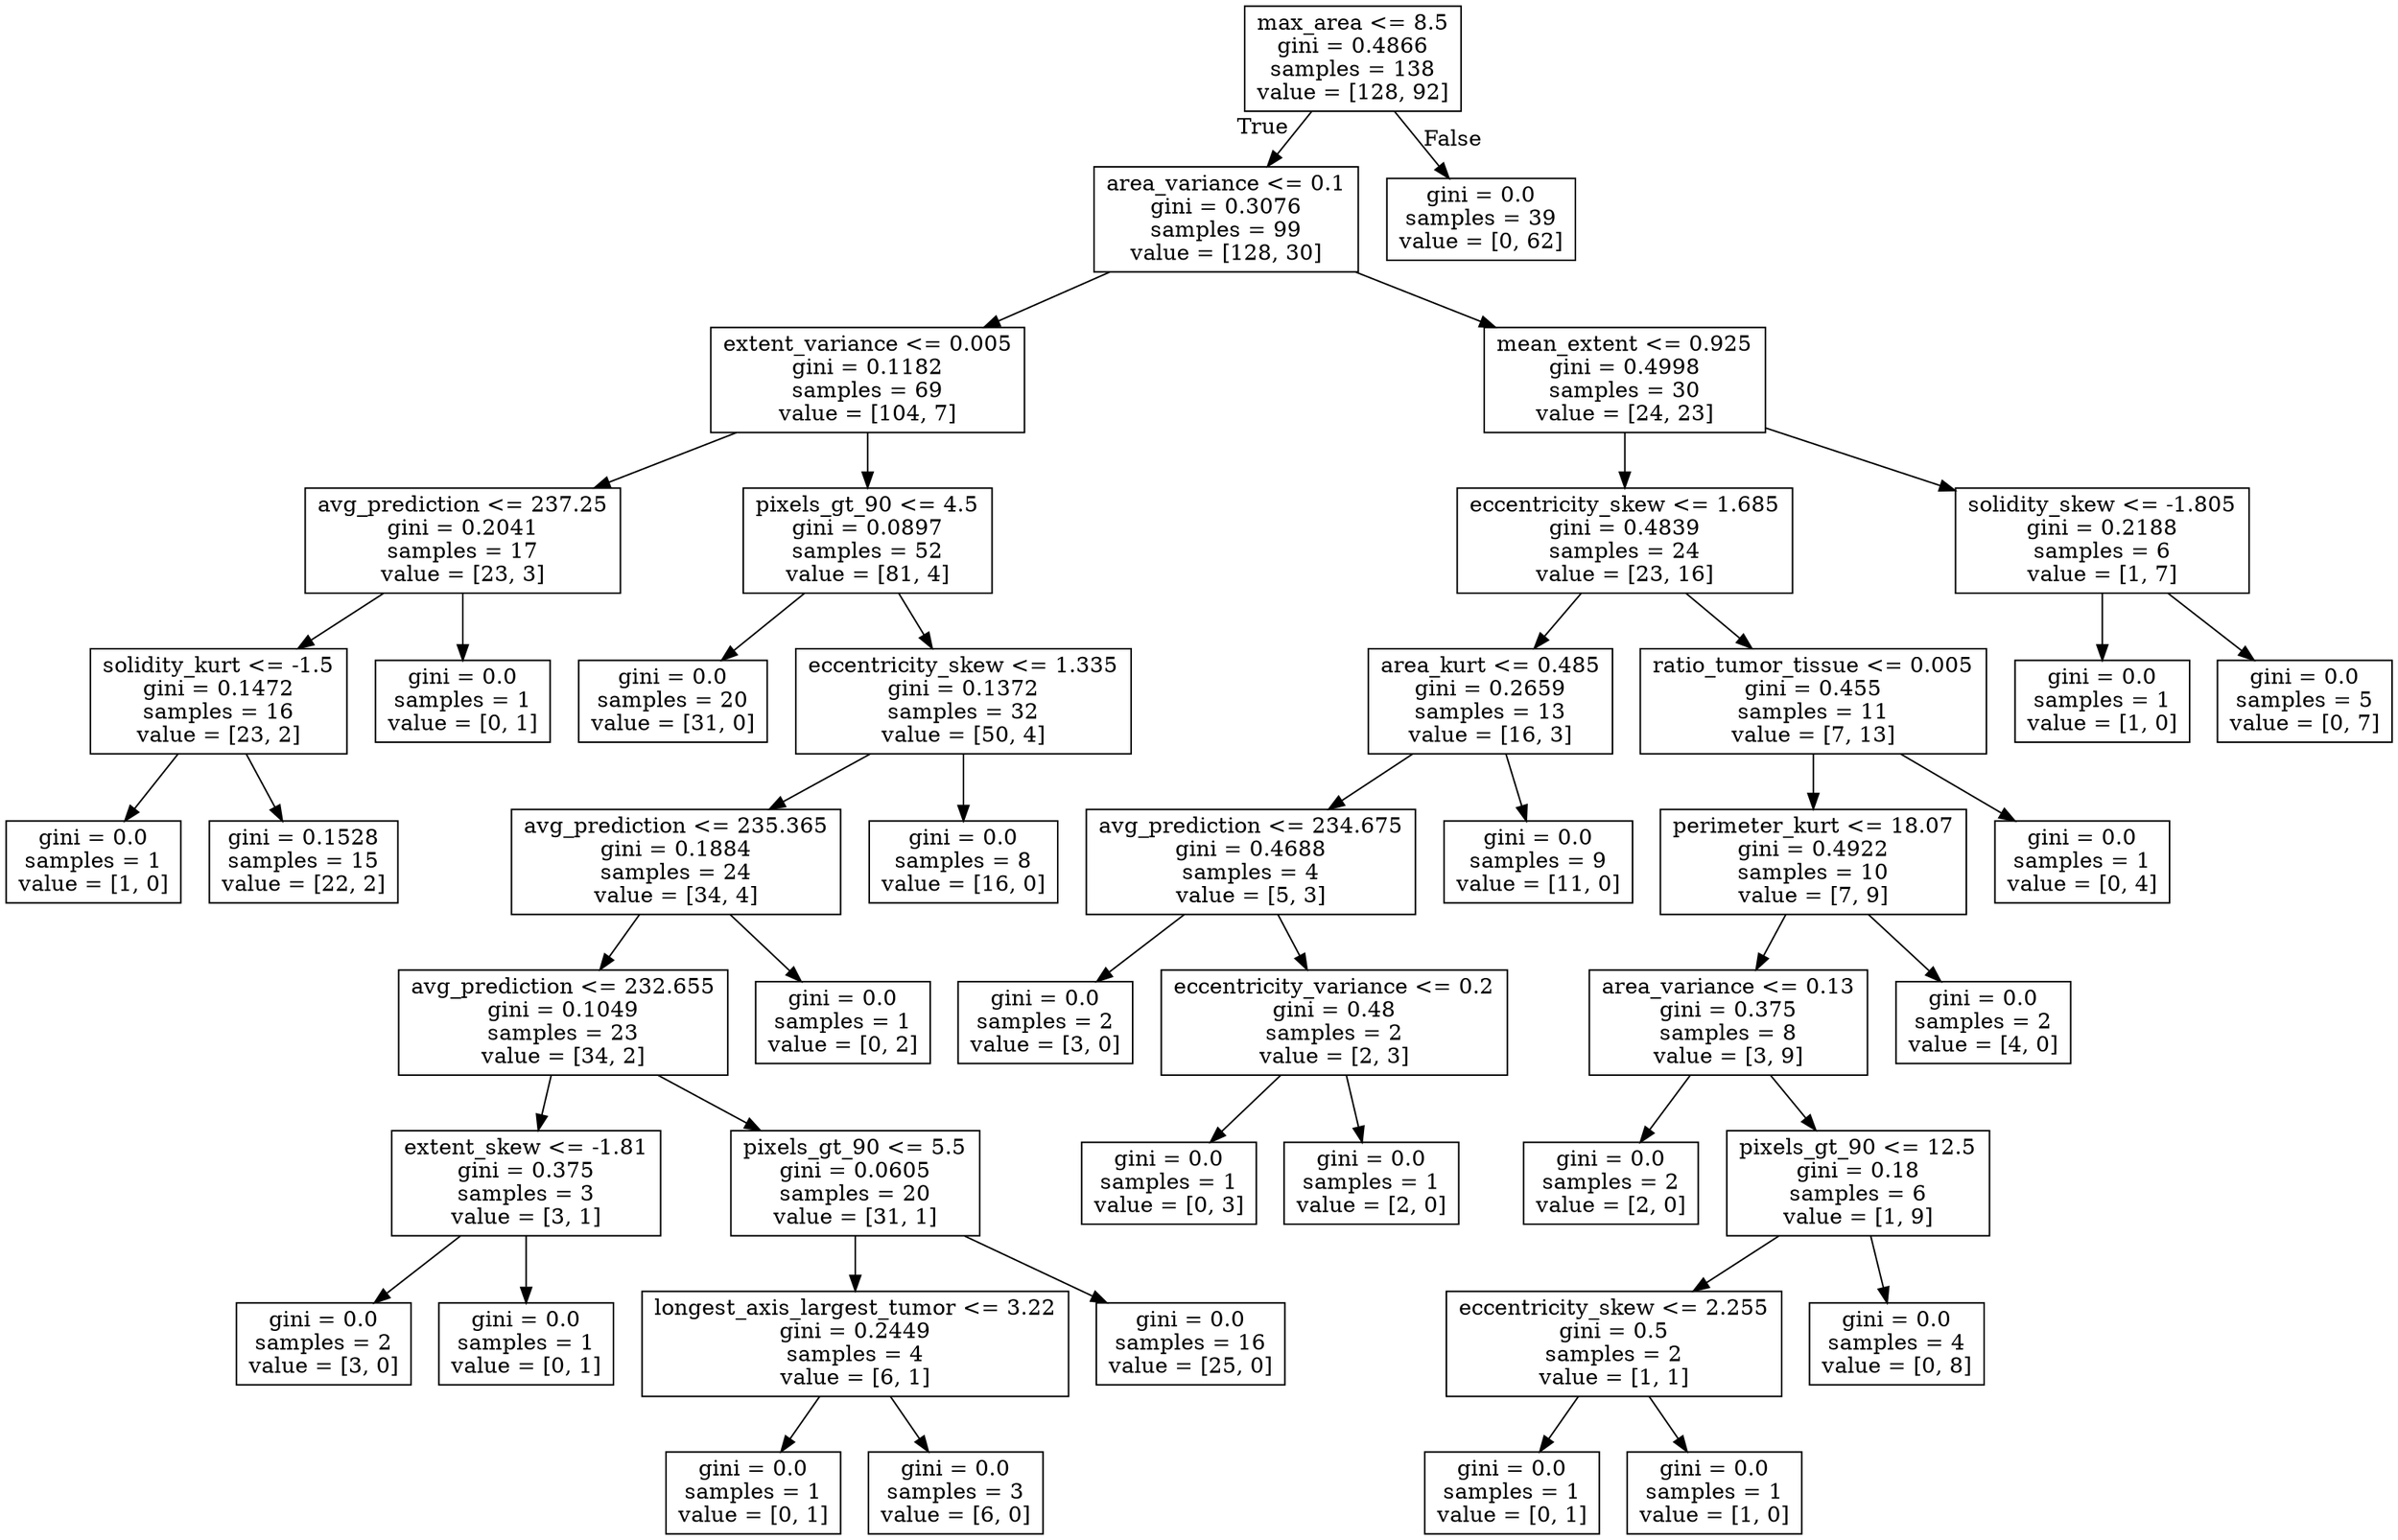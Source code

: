 digraph Tree {
node [shape=box] ;
0 [label="max_area <= 8.5\ngini = 0.4866\nsamples = 138\nvalue = [128, 92]"] ;
1 [label="area_variance <= 0.1\ngini = 0.3076\nsamples = 99\nvalue = [128, 30]"] ;
0 -> 1 [labeldistance=2.5, labelangle=45, headlabel="True"] ;
2 [label="extent_variance <= 0.005\ngini = 0.1182\nsamples = 69\nvalue = [104, 7]"] ;
1 -> 2 ;
3 [label="avg_prediction <= 237.25\ngini = 0.2041\nsamples = 17\nvalue = [23, 3]"] ;
2 -> 3 ;
4 [label="solidity_kurt <= -1.5\ngini = 0.1472\nsamples = 16\nvalue = [23, 2]"] ;
3 -> 4 ;
5 [label="gini = 0.0\nsamples = 1\nvalue = [1, 0]"] ;
4 -> 5 ;
6 [label="gini = 0.1528\nsamples = 15\nvalue = [22, 2]"] ;
4 -> 6 ;
7 [label="gini = 0.0\nsamples = 1\nvalue = [0, 1]"] ;
3 -> 7 ;
8 [label="pixels_gt_90 <= 4.5\ngini = 0.0897\nsamples = 52\nvalue = [81, 4]"] ;
2 -> 8 ;
9 [label="gini = 0.0\nsamples = 20\nvalue = [31, 0]"] ;
8 -> 9 ;
10 [label="eccentricity_skew <= 1.335\ngini = 0.1372\nsamples = 32\nvalue = [50, 4]"] ;
8 -> 10 ;
11 [label="avg_prediction <= 235.365\ngini = 0.1884\nsamples = 24\nvalue = [34, 4]"] ;
10 -> 11 ;
12 [label="avg_prediction <= 232.655\ngini = 0.1049\nsamples = 23\nvalue = [34, 2]"] ;
11 -> 12 ;
13 [label="extent_skew <= -1.81\ngini = 0.375\nsamples = 3\nvalue = [3, 1]"] ;
12 -> 13 ;
14 [label="gini = 0.0\nsamples = 2\nvalue = [3, 0]"] ;
13 -> 14 ;
15 [label="gini = 0.0\nsamples = 1\nvalue = [0, 1]"] ;
13 -> 15 ;
16 [label="pixels_gt_90 <= 5.5\ngini = 0.0605\nsamples = 20\nvalue = [31, 1]"] ;
12 -> 16 ;
17 [label="longest_axis_largest_tumor <= 3.22\ngini = 0.2449\nsamples = 4\nvalue = [6, 1]"] ;
16 -> 17 ;
18 [label="gini = 0.0\nsamples = 1\nvalue = [0, 1]"] ;
17 -> 18 ;
19 [label="gini = 0.0\nsamples = 3\nvalue = [6, 0]"] ;
17 -> 19 ;
20 [label="gini = 0.0\nsamples = 16\nvalue = [25, 0]"] ;
16 -> 20 ;
21 [label="gini = 0.0\nsamples = 1\nvalue = [0, 2]"] ;
11 -> 21 ;
22 [label="gini = 0.0\nsamples = 8\nvalue = [16, 0]"] ;
10 -> 22 ;
23 [label="mean_extent <= 0.925\ngini = 0.4998\nsamples = 30\nvalue = [24, 23]"] ;
1 -> 23 ;
24 [label="eccentricity_skew <= 1.685\ngini = 0.4839\nsamples = 24\nvalue = [23, 16]"] ;
23 -> 24 ;
25 [label="area_kurt <= 0.485\ngini = 0.2659\nsamples = 13\nvalue = [16, 3]"] ;
24 -> 25 ;
26 [label="avg_prediction <= 234.675\ngini = 0.4688\nsamples = 4\nvalue = [5, 3]"] ;
25 -> 26 ;
27 [label="gini = 0.0\nsamples = 2\nvalue = [3, 0]"] ;
26 -> 27 ;
28 [label="eccentricity_variance <= 0.2\ngini = 0.48\nsamples = 2\nvalue = [2, 3]"] ;
26 -> 28 ;
29 [label="gini = 0.0\nsamples = 1\nvalue = [0, 3]"] ;
28 -> 29 ;
30 [label="gini = 0.0\nsamples = 1\nvalue = [2, 0]"] ;
28 -> 30 ;
31 [label="gini = 0.0\nsamples = 9\nvalue = [11, 0]"] ;
25 -> 31 ;
32 [label="ratio_tumor_tissue <= 0.005\ngini = 0.455\nsamples = 11\nvalue = [7, 13]"] ;
24 -> 32 ;
33 [label="perimeter_kurt <= 18.07\ngini = 0.4922\nsamples = 10\nvalue = [7, 9]"] ;
32 -> 33 ;
34 [label="area_variance <= 0.13\ngini = 0.375\nsamples = 8\nvalue = [3, 9]"] ;
33 -> 34 ;
35 [label="gini = 0.0\nsamples = 2\nvalue = [2, 0]"] ;
34 -> 35 ;
36 [label="pixels_gt_90 <= 12.5\ngini = 0.18\nsamples = 6\nvalue = [1, 9]"] ;
34 -> 36 ;
37 [label="eccentricity_skew <= 2.255\ngini = 0.5\nsamples = 2\nvalue = [1, 1]"] ;
36 -> 37 ;
38 [label="gini = 0.0\nsamples = 1\nvalue = [0, 1]"] ;
37 -> 38 ;
39 [label="gini = 0.0\nsamples = 1\nvalue = [1, 0]"] ;
37 -> 39 ;
40 [label="gini = 0.0\nsamples = 4\nvalue = [0, 8]"] ;
36 -> 40 ;
41 [label="gini = 0.0\nsamples = 2\nvalue = [4, 0]"] ;
33 -> 41 ;
42 [label="gini = 0.0\nsamples = 1\nvalue = [0, 4]"] ;
32 -> 42 ;
43 [label="solidity_skew <= -1.805\ngini = 0.2188\nsamples = 6\nvalue = [1, 7]"] ;
23 -> 43 ;
44 [label="gini = 0.0\nsamples = 1\nvalue = [1, 0]"] ;
43 -> 44 ;
45 [label="gini = 0.0\nsamples = 5\nvalue = [0, 7]"] ;
43 -> 45 ;
46 [label="gini = 0.0\nsamples = 39\nvalue = [0, 62]"] ;
0 -> 46 [labeldistance=2.5, labelangle=-45, headlabel="False"] ;
}